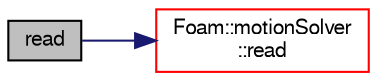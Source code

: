 digraph "read"
{
  bgcolor="transparent";
  edge [fontname="FreeSans",fontsize="10",labelfontname="FreeSans",labelfontsize="10"];
  node [fontname="FreeSans",fontsize="10",shape=record];
  rankdir="LR";
  Node343 [label="read",height=0.2,width=0.4,color="black", fillcolor="grey75", style="filled", fontcolor="black"];
  Node343 -> Node344 [color="midnightblue",fontsize="10",style="solid",fontname="FreeSans"];
  Node344 [label="Foam::motionSolver\l::read",height=0.2,width=0.4,color="red",URL="$a21578.html#af816873151ddb0126e98bb2f914d8ed5",tooltip="Read dynamicMeshDict dictionary. "];
}
